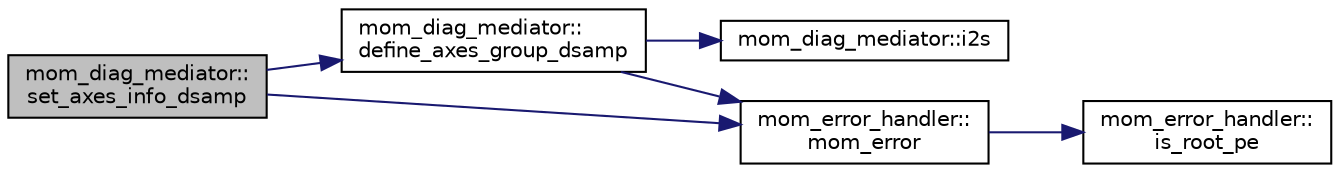 digraph "mom_diag_mediator::set_axes_info_dsamp"
{
 // INTERACTIVE_SVG=YES
 // LATEX_PDF_SIZE
  edge [fontname="Helvetica",fontsize="10",labelfontname="Helvetica",labelfontsize="10"];
  node [fontname="Helvetica",fontsize="10",shape=record];
  rankdir="LR";
  Node1 [label="mom_diag_mediator::\lset_axes_info_dsamp",height=0.2,width=0.4,color="black", fillcolor="grey75", style="filled", fontcolor="black",tooltip=" "];
  Node1 -> Node2 [color="midnightblue",fontsize="10",style="solid",fontname="Helvetica"];
  Node2 [label="mom_diag_mediator::\ldefine_axes_group_dsamp",height=0.2,width=0.4,color="black", fillcolor="white", style="filled",URL="$namespacemom__diag__mediator.html#a51129041d5b42f6546c087111465f639",tooltip="Defines a group of downsampled \"axes\" from list of handles."];
  Node2 -> Node3 [color="midnightblue",fontsize="10",style="solid",fontname="Helvetica"];
  Node3 [label="mom_diag_mediator::i2s",height=0.2,width=0.4,color="black", fillcolor="white", style="filled",URL="$namespacemom__diag__mediator.html#a82d9bb70db16b1113304936c82d40e82",tooltip="Convert the first n elements (up to 3) of an integer array to an underscore delimited string."];
  Node2 -> Node4 [color="midnightblue",fontsize="10",style="solid",fontname="Helvetica"];
  Node4 [label="mom_error_handler::\lmom_error",height=0.2,width=0.4,color="black", fillcolor="white", style="filled",URL="$namespacemom__error__handler.html#a460cfb79a06c29fc249952c2a3710d67",tooltip="This provides a convenient interface for writing an mpp_error message with run-time filter based on a..."];
  Node4 -> Node5 [color="midnightblue",fontsize="10",style="solid",fontname="Helvetica"];
  Node5 [label="mom_error_handler::\lis_root_pe",height=0.2,width=0.4,color="black", fillcolor="white", style="filled",URL="$namespacemom__error__handler.html#ad5f00a53059c72fe2332d1436c80ca71",tooltip="This returns .true. if the current PE is the root PE."];
  Node1 -> Node4 [color="midnightblue",fontsize="10",style="solid",fontname="Helvetica"];
}
